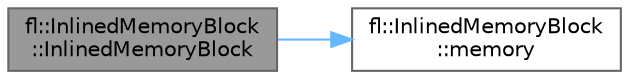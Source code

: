 digraph "fl::InlinedMemoryBlock::InlinedMemoryBlock"
{
 // INTERACTIVE_SVG=YES
 // LATEX_PDF_SIZE
  bgcolor="transparent";
  edge [fontname=Helvetica,fontsize=10,labelfontname=Helvetica,labelfontsize=10];
  node [fontname=Helvetica,fontsize=10,shape=box,height=0.2,width=0.4];
  rankdir="LR";
  Node1 [id="Node000001",label="fl::InlinedMemoryBlock\l::InlinedMemoryBlock",height=0.2,width=0.4,color="gray40", fillcolor="grey60", style="filled", fontcolor="black",tooltip=" "];
  Node1 -> Node2 [id="edge1_Node000001_Node000002",color="steelblue1",style="solid",tooltip=" "];
  Node2 [id="Node000002",label="fl::InlinedMemoryBlock\l::memory",height=0.2,width=0.4,color="grey40", fillcolor="white", style="filled",URL="$da/dc5/structfl_1_1_inlined_memory_block_ac7adc8a37e4bb8a399eb2e32c85409ef.html#ac7adc8a37e4bb8a399eb2e32c85409ef",tooltip=" "];
}
